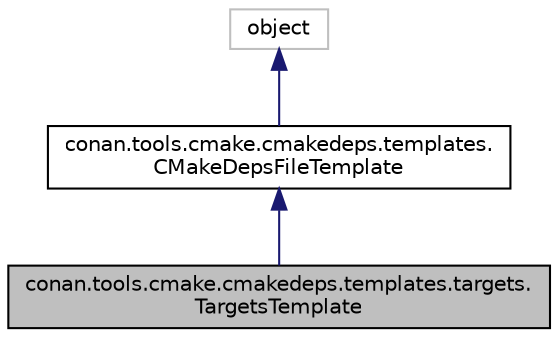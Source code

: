 digraph "conan.tools.cmake.cmakedeps.templates.targets.TargetsTemplate"
{
 // LATEX_PDF_SIZE
  edge [fontname="Helvetica",fontsize="10",labelfontname="Helvetica",labelfontsize="10"];
  node [fontname="Helvetica",fontsize="10",shape=record];
  Node1 [label="conan.tools.cmake.cmakedeps.templates.targets.\lTargetsTemplate",height=0.2,width=0.4,color="black", fillcolor="grey75", style="filled", fontcolor="black",tooltip=" "];
  Node2 -> Node1 [dir="back",color="midnightblue",fontsize="10",style="solid",fontname="Helvetica"];
  Node2 [label="conan.tools.cmake.cmakedeps.templates.\lCMakeDepsFileTemplate",height=0.2,width=0.4,color="black", fillcolor="white", style="filled",URL="$classconan_1_1tools_1_1cmake_1_1cmakedeps_1_1templates_1_1CMakeDepsFileTemplate.html",tooltip=" "];
  Node3 -> Node2 [dir="back",color="midnightblue",fontsize="10",style="solid",fontname="Helvetica"];
  Node3 [label="object",height=0.2,width=0.4,color="grey75", fillcolor="white", style="filled",tooltip=" "];
}
